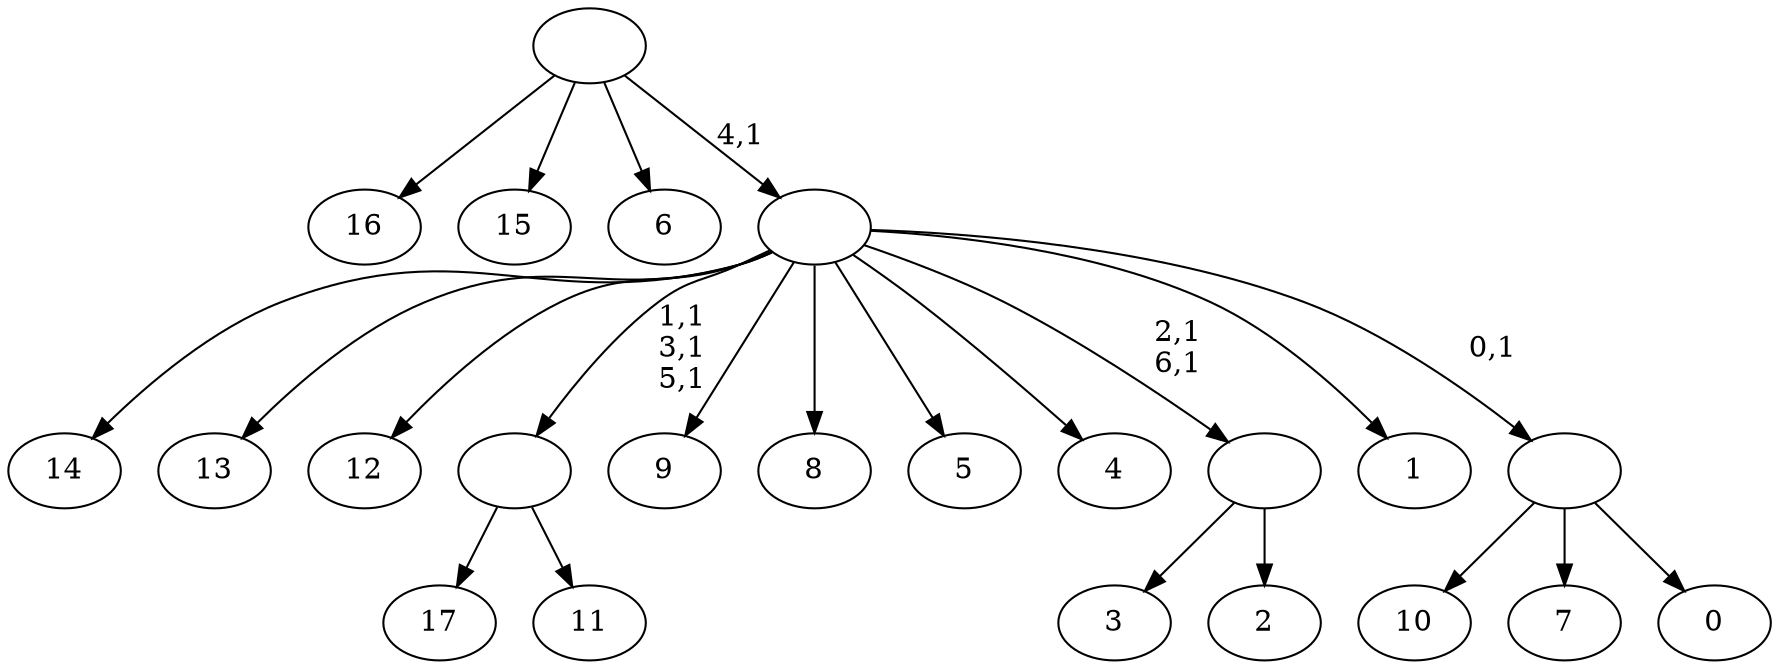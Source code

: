 digraph T {
	25 [label="17"]
	24 [label="16"]
	23 [label="15"]
	22 [label="14"]
	21 [label="13"]
	20 [label="12"]
	19 [label="11"]
	18 [label=""]
	15 [label="10"]
	14 [label="9"]
	13 [label="8"]
	12 [label="7"]
	11 [label="6"]
	10 [label="5"]
	9 [label="4"]
	8 [label="3"]
	7 [label="2"]
	6 [label=""]
	4 [label="1"]
	3 [label="0"]
	2 [label=""]
	1 [label=""]
	0 [label=""]
	18 -> 25 [label=""]
	18 -> 19 [label=""]
	6 -> 8 [label=""]
	6 -> 7 [label=""]
	2 -> 15 [label=""]
	2 -> 12 [label=""]
	2 -> 3 [label=""]
	1 -> 6 [label="2,1\n6,1"]
	1 -> 18 [label="1,1\n3,1\n5,1"]
	1 -> 22 [label=""]
	1 -> 21 [label=""]
	1 -> 20 [label=""]
	1 -> 14 [label=""]
	1 -> 13 [label=""]
	1 -> 10 [label=""]
	1 -> 9 [label=""]
	1 -> 4 [label=""]
	1 -> 2 [label="0,1"]
	0 -> 24 [label=""]
	0 -> 23 [label=""]
	0 -> 11 [label=""]
	0 -> 1 [label="4,1"]
}
